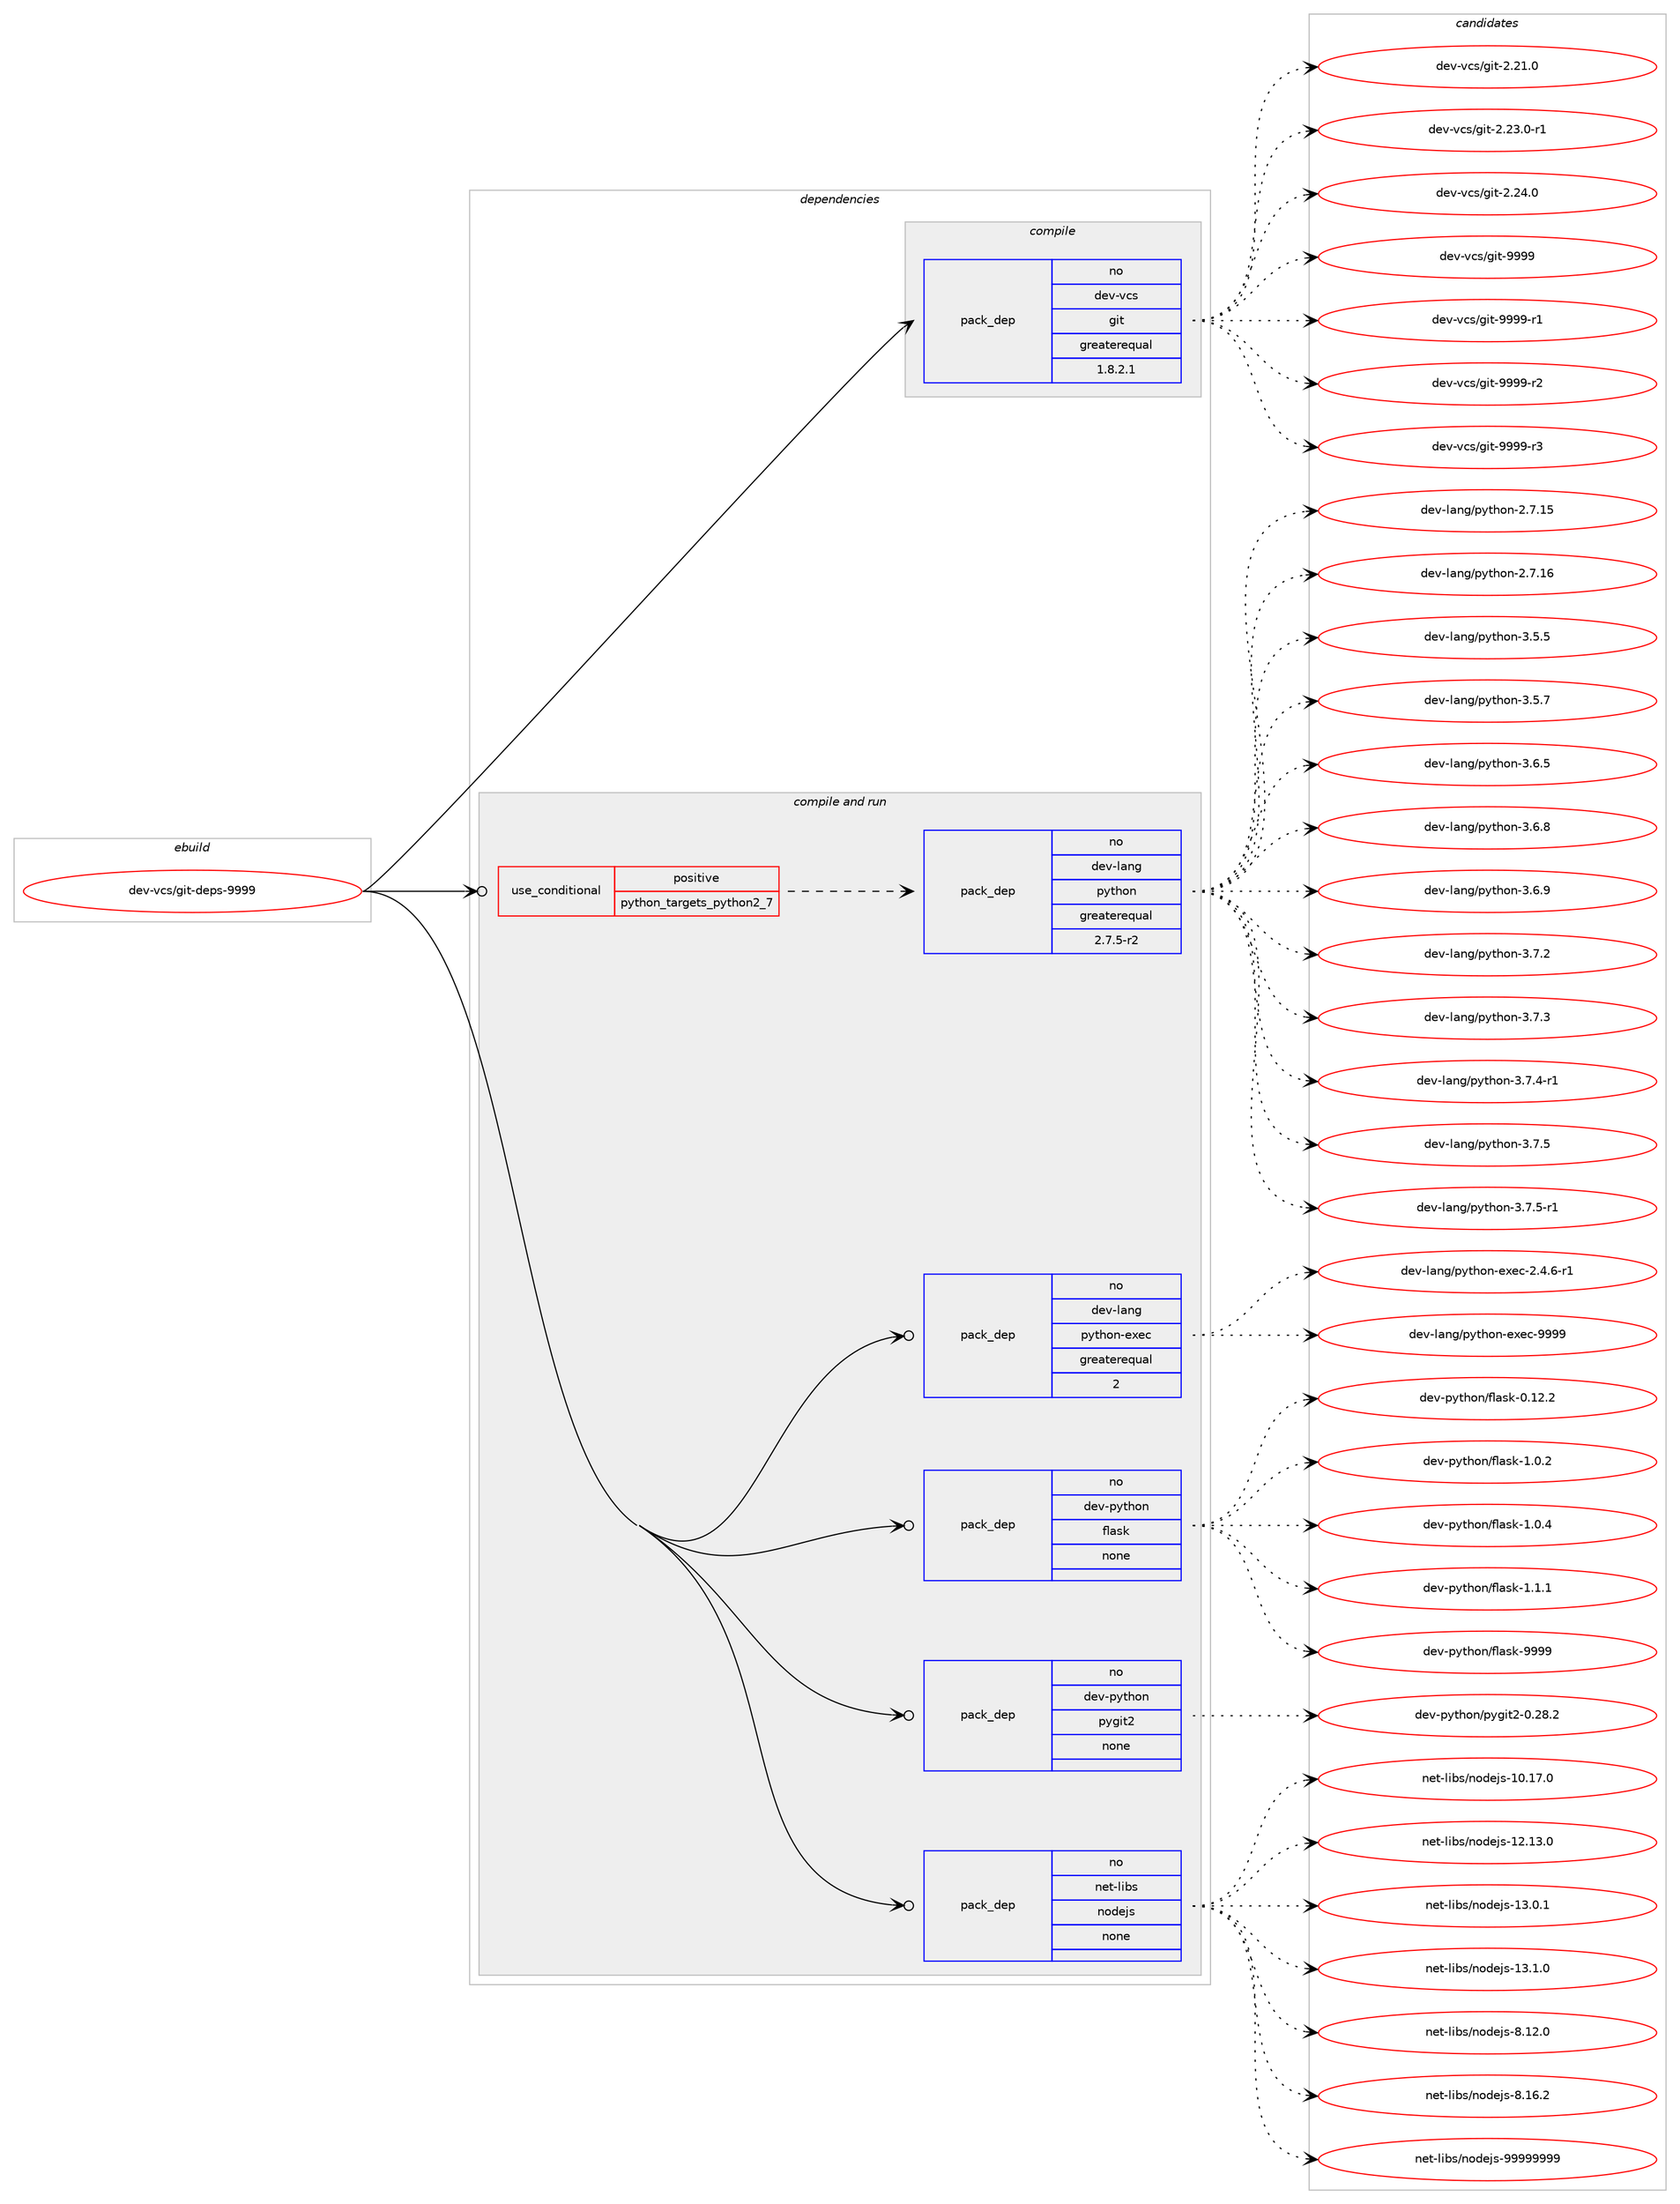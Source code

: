 digraph prolog {

# *************
# Graph options
# *************

newrank=true;
concentrate=true;
compound=true;
graph [rankdir=LR,fontname=Helvetica,fontsize=10,ranksep=1.5];#, ranksep=2.5, nodesep=0.2];
edge  [arrowhead=vee];
node  [fontname=Helvetica,fontsize=10];

# **********
# The ebuild
# **********

subgraph cluster_leftcol {
color=gray;
rank=same;
label=<<i>ebuild</i>>;
id [label="dev-vcs/git-deps-9999", color=red, width=4, href="../dev-vcs/git-deps-9999.svg"];
}

# ****************
# The dependencies
# ****************

subgraph cluster_midcol {
color=gray;
label=<<i>dependencies</i>>;
subgraph cluster_compile {
fillcolor="#eeeeee";
style=filled;
label=<<i>compile</i>>;
subgraph pack538306 {
dependency734329 [label=<<TABLE BORDER="0" CELLBORDER="1" CELLSPACING="0" CELLPADDING="4" WIDTH="220"><TR><TD ROWSPAN="6" CELLPADDING="30">pack_dep</TD></TR><TR><TD WIDTH="110">no</TD></TR><TR><TD>dev-vcs</TD></TR><TR><TD>git</TD></TR><TR><TD>greaterequal</TD></TR><TR><TD>1.8.2.1</TD></TR></TABLE>>, shape=none, color=blue];
}
id:e -> dependency734329:w [weight=20,style="solid",arrowhead="vee"];
}
subgraph cluster_compileandrun {
fillcolor="#eeeeee";
style=filled;
label=<<i>compile and run</i>>;
subgraph cond183795 {
dependency734330 [label=<<TABLE BORDER="0" CELLBORDER="1" CELLSPACING="0" CELLPADDING="4"><TR><TD ROWSPAN="3" CELLPADDING="10">use_conditional</TD></TR><TR><TD>positive</TD></TR><TR><TD>python_targets_python2_7</TD></TR></TABLE>>, shape=none, color=red];
subgraph pack538307 {
dependency734331 [label=<<TABLE BORDER="0" CELLBORDER="1" CELLSPACING="0" CELLPADDING="4" WIDTH="220"><TR><TD ROWSPAN="6" CELLPADDING="30">pack_dep</TD></TR><TR><TD WIDTH="110">no</TD></TR><TR><TD>dev-lang</TD></TR><TR><TD>python</TD></TR><TR><TD>greaterequal</TD></TR><TR><TD>2.7.5-r2</TD></TR></TABLE>>, shape=none, color=blue];
}
dependency734330:e -> dependency734331:w [weight=20,style="dashed",arrowhead="vee"];
}
id:e -> dependency734330:w [weight=20,style="solid",arrowhead="odotvee"];
subgraph pack538308 {
dependency734332 [label=<<TABLE BORDER="0" CELLBORDER="1" CELLSPACING="0" CELLPADDING="4" WIDTH="220"><TR><TD ROWSPAN="6" CELLPADDING="30">pack_dep</TD></TR><TR><TD WIDTH="110">no</TD></TR><TR><TD>dev-lang</TD></TR><TR><TD>python-exec</TD></TR><TR><TD>greaterequal</TD></TR><TR><TD>2</TD></TR></TABLE>>, shape=none, color=blue];
}
id:e -> dependency734332:w [weight=20,style="solid",arrowhead="odotvee"];
subgraph pack538309 {
dependency734333 [label=<<TABLE BORDER="0" CELLBORDER="1" CELLSPACING="0" CELLPADDING="4" WIDTH="220"><TR><TD ROWSPAN="6" CELLPADDING="30">pack_dep</TD></TR><TR><TD WIDTH="110">no</TD></TR><TR><TD>dev-python</TD></TR><TR><TD>flask</TD></TR><TR><TD>none</TD></TR><TR><TD></TD></TR></TABLE>>, shape=none, color=blue];
}
id:e -> dependency734333:w [weight=20,style="solid",arrowhead="odotvee"];
subgraph pack538310 {
dependency734334 [label=<<TABLE BORDER="0" CELLBORDER="1" CELLSPACING="0" CELLPADDING="4" WIDTH="220"><TR><TD ROWSPAN="6" CELLPADDING="30">pack_dep</TD></TR><TR><TD WIDTH="110">no</TD></TR><TR><TD>dev-python</TD></TR><TR><TD>pygit2</TD></TR><TR><TD>none</TD></TR><TR><TD></TD></TR></TABLE>>, shape=none, color=blue];
}
id:e -> dependency734334:w [weight=20,style="solid",arrowhead="odotvee"];
subgraph pack538311 {
dependency734335 [label=<<TABLE BORDER="0" CELLBORDER="1" CELLSPACING="0" CELLPADDING="4" WIDTH="220"><TR><TD ROWSPAN="6" CELLPADDING="30">pack_dep</TD></TR><TR><TD WIDTH="110">no</TD></TR><TR><TD>net-libs</TD></TR><TR><TD>nodejs</TD></TR><TR><TD>none</TD></TR><TR><TD></TD></TR></TABLE>>, shape=none, color=blue];
}
id:e -> dependency734335:w [weight=20,style="solid",arrowhead="odotvee"];
}
subgraph cluster_run {
fillcolor="#eeeeee";
style=filled;
label=<<i>run</i>>;
}
}

# **************
# The candidates
# **************

subgraph cluster_choices {
rank=same;
color=gray;
label=<<i>candidates</i>>;

subgraph choice538306 {
color=black;
nodesep=1;
choice10010111845118991154710310511645504650494648 [label="dev-vcs/git-2.21.0", color=red, width=4,href="../dev-vcs/git-2.21.0.svg"];
choice100101118451189911547103105116455046505146484511449 [label="dev-vcs/git-2.23.0-r1", color=red, width=4,href="../dev-vcs/git-2.23.0-r1.svg"];
choice10010111845118991154710310511645504650524648 [label="dev-vcs/git-2.24.0", color=red, width=4,href="../dev-vcs/git-2.24.0.svg"];
choice1001011184511899115471031051164557575757 [label="dev-vcs/git-9999", color=red, width=4,href="../dev-vcs/git-9999.svg"];
choice10010111845118991154710310511645575757574511449 [label="dev-vcs/git-9999-r1", color=red, width=4,href="../dev-vcs/git-9999-r1.svg"];
choice10010111845118991154710310511645575757574511450 [label="dev-vcs/git-9999-r2", color=red, width=4,href="../dev-vcs/git-9999-r2.svg"];
choice10010111845118991154710310511645575757574511451 [label="dev-vcs/git-9999-r3", color=red, width=4,href="../dev-vcs/git-9999-r3.svg"];
dependency734329:e -> choice10010111845118991154710310511645504650494648:w [style=dotted,weight="100"];
dependency734329:e -> choice100101118451189911547103105116455046505146484511449:w [style=dotted,weight="100"];
dependency734329:e -> choice10010111845118991154710310511645504650524648:w [style=dotted,weight="100"];
dependency734329:e -> choice1001011184511899115471031051164557575757:w [style=dotted,weight="100"];
dependency734329:e -> choice10010111845118991154710310511645575757574511449:w [style=dotted,weight="100"];
dependency734329:e -> choice10010111845118991154710310511645575757574511450:w [style=dotted,weight="100"];
dependency734329:e -> choice10010111845118991154710310511645575757574511451:w [style=dotted,weight="100"];
}
subgraph choice538307 {
color=black;
nodesep=1;
choice10010111845108971101034711212111610411111045504655464953 [label="dev-lang/python-2.7.15", color=red, width=4,href="../dev-lang/python-2.7.15.svg"];
choice10010111845108971101034711212111610411111045504655464954 [label="dev-lang/python-2.7.16", color=red, width=4,href="../dev-lang/python-2.7.16.svg"];
choice100101118451089711010347112121116104111110455146534653 [label="dev-lang/python-3.5.5", color=red, width=4,href="../dev-lang/python-3.5.5.svg"];
choice100101118451089711010347112121116104111110455146534655 [label="dev-lang/python-3.5.7", color=red, width=4,href="../dev-lang/python-3.5.7.svg"];
choice100101118451089711010347112121116104111110455146544653 [label="dev-lang/python-3.6.5", color=red, width=4,href="../dev-lang/python-3.6.5.svg"];
choice100101118451089711010347112121116104111110455146544656 [label="dev-lang/python-3.6.8", color=red, width=4,href="../dev-lang/python-3.6.8.svg"];
choice100101118451089711010347112121116104111110455146544657 [label="dev-lang/python-3.6.9", color=red, width=4,href="../dev-lang/python-3.6.9.svg"];
choice100101118451089711010347112121116104111110455146554650 [label="dev-lang/python-3.7.2", color=red, width=4,href="../dev-lang/python-3.7.2.svg"];
choice100101118451089711010347112121116104111110455146554651 [label="dev-lang/python-3.7.3", color=red, width=4,href="../dev-lang/python-3.7.3.svg"];
choice1001011184510897110103471121211161041111104551465546524511449 [label="dev-lang/python-3.7.4-r1", color=red, width=4,href="../dev-lang/python-3.7.4-r1.svg"];
choice100101118451089711010347112121116104111110455146554653 [label="dev-lang/python-3.7.5", color=red, width=4,href="../dev-lang/python-3.7.5.svg"];
choice1001011184510897110103471121211161041111104551465546534511449 [label="dev-lang/python-3.7.5-r1", color=red, width=4,href="../dev-lang/python-3.7.5-r1.svg"];
dependency734331:e -> choice10010111845108971101034711212111610411111045504655464953:w [style=dotted,weight="100"];
dependency734331:e -> choice10010111845108971101034711212111610411111045504655464954:w [style=dotted,weight="100"];
dependency734331:e -> choice100101118451089711010347112121116104111110455146534653:w [style=dotted,weight="100"];
dependency734331:e -> choice100101118451089711010347112121116104111110455146534655:w [style=dotted,weight="100"];
dependency734331:e -> choice100101118451089711010347112121116104111110455146544653:w [style=dotted,weight="100"];
dependency734331:e -> choice100101118451089711010347112121116104111110455146544656:w [style=dotted,weight="100"];
dependency734331:e -> choice100101118451089711010347112121116104111110455146544657:w [style=dotted,weight="100"];
dependency734331:e -> choice100101118451089711010347112121116104111110455146554650:w [style=dotted,weight="100"];
dependency734331:e -> choice100101118451089711010347112121116104111110455146554651:w [style=dotted,weight="100"];
dependency734331:e -> choice1001011184510897110103471121211161041111104551465546524511449:w [style=dotted,weight="100"];
dependency734331:e -> choice100101118451089711010347112121116104111110455146554653:w [style=dotted,weight="100"];
dependency734331:e -> choice1001011184510897110103471121211161041111104551465546534511449:w [style=dotted,weight="100"];
}
subgraph choice538308 {
color=black;
nodesep=1;
choice10010111845108971101034711212111610411111045101120101994550465246544511449 [label="dev-lang/python-exec-2.4.6-r1", color=red, width=4,href="../dev-lang/python-exec-2.4.6-r1.svg"];
choice10010111845108971101034711212111610411111045101120101994557575757 [label="dev-lang/python-exec-9999", color=red, width=4,href="../dev-lang/python-exec-9999.svg"];
dependency734332:e -> choice10010111845108971101034711212111610411111045101120101994550465246544511449:w [style=dotted,weight="100"];
dependency734332:e -> choice10010111845108971101034711212111610411111045101120101994557575757:w [style=dotted,weight="100"];
}
subgraph choice538309 {
color=black;
nodesep=1;
choice10010111845112121116104111110471021089711510745484649504650 [label="dev-python/flask-0.12.2", color=red, width=4,href="../dev-python/flask-0.12.2.svg"];
choice100101118451121211161041111104710210897115107454946484650 [label="dev-python/flask-1.0.2", color=red, width=4,href="../dev-python/flask-1.0.2.svg"];
choice100101118451121211161041111104710210897115107454946484652 [label="dev-python/flask-1.0.4", color=red, width=4,href="../dev-python/flask-1.0.4.svg"];
choice100101118451121211161041111104710210897115107454946494649 [label="dev-python/flask-1.1.1", color=red, width=4,href="../dev-python/flask-1.1.1.svg"];
choice1001011184511212111610411111047102108971151074557575757 [label="dev-python/flask-9999", color=red, width=4,href="../dev-python/flask-9999.svg"];
dependency734333:e -> choice10010111845112121116104111110471021089711510745484649504650:w [style=dotted,weight="100"];
dependency734333:e -> choice100101118451121211161041111104710210897115107454946484650:w [style=dotted,weight="100"];
dependency734333:e -> choice100101118451121211161041111104710210897115107454946484652:w [style=dotted,weight="100"];
dependency734333:e -> choice100101118451121211161041111104710210897115107454946494649:w [style=dotted,weight="100"];
dependency734333:e -> choice1001011184511212111610411111047102108971151074557575757:w [style=dotted,weight="100"];
}
subgraph choice538310 {
color=black;
nodesep=1;
choice10010111845112121116104111110471121211031051165045484650564650 [label="dev-python/pygit2-0.28.2", color=red, width=4,href="../dev-python/pygit2-0.28.2.svg"];
dependency734334:e -> choice10010111845112121116104111110471121211031051165045484650564650:w [style=dotted,weight="100"];
}
subgraph choice538311 {
color=black;
nodesep=1;
choice1101011164510810598115471101111001011061154549484649554648 [label="net-libs/nodejs-10.17.0", color=red, width=4,href="../net-libs/nodejs-10.17.0.svg"];
choice1101011164510810598115471101111001011061154549504649514648 [label="net-libs/nodejs-12.13.0", color=red, width=4,href="../net-libs/nodejs-12.13.0.svg"];
choice11010111645108105981154711011110010110611545495146484649 [label="net-libs/nodejs-13.0.1", color=red, width=4,href="../net-libs/nodejs-13.0.1.svg"];
choice11010111645108105981154711011110010110611545495146494648 [label="net-libs/nodejs-13.1.0", color=red, width=4,href="../net-libs/nodejs-13.1.0.svg"];
choice11010111645108105981154711011110010110611545564649504648 [label="net-libs/nodejs-8.12.0", color=red, width=4,href="../net-libs/nodejs-8.12.0.svg"];
choice11010111645108105981154711011110010110611545564649544650 [label="net-libs/nodejs-8.16.2", color=red, width=4,href="../net-libs/nodejs-8.16.2.svg"];
choice110101116451081059811547110111100101106115455757575757575757 [label="net-libs/nodejs-99999999", color=red, width=4,href="../net-libs/nodejs-99999999.svg"];
dependency734335:e -> choice1101011164510810598115471101111001011061154549484649554648:w [style=dotted,weight="100"];
dependency734335:e -> choice1101011164510810598115471101111001011061154549504649514648:w [style=dotted,weight="100"];
dependency734335:e -> choice11010111645108105981154711011110010110611545495146484649:w [style=dotted,weight="100"];
dependency734335:e -> choice11010111645108105981154711011110010110611545495146494648:w [style=dotted,weight="100"];
dependency734335:e -> choice11010111645108105981154711011110010110611545564649504648:w [style=dotted,weight="100"];
dependency734335:e -> choice11010111645108105981154711011110010110611545564649544650:w [style=dotted,weight="100"];
dependency734335:e -> choice110101116451081059811547110111100101106115455757575757575757:w [style=dotted,weight="100"];
}
}

}
